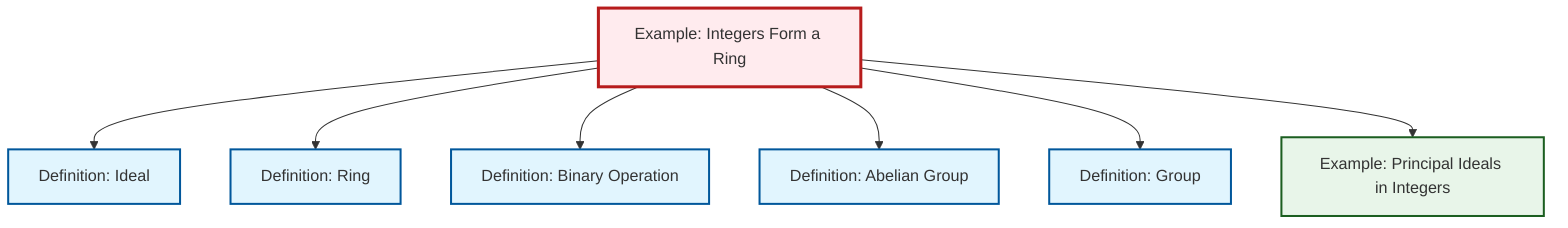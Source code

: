 graph TD
    classDef definition fill:#e1f5fe,stroke:#01579b,stroke-width:2px
    classDef theorem fill:#f3e5f5,stroke:#4a148c,stroke-width:2px
    classDef axiom fill:#fff3e0,stroke:#e65100,stroke-width:2px
    classDef example fill:#e8f5e9,stroke:#1b5e20,stroke-width:2px
    classDef current fill:#ffebee,stroke:#b71c1c,stroke-width:3px
    def-ideal["Definition: Ideal"]:::definition
    def-ring["Definition: Ring"]:::definition
    def-abelian-group["Definition: Abelian Group"]:::definition
    ex-principal-ideal["Example: Principal Ideals in Integers"]:::example
    def-binary-operation["Definition: Binary Operation"]:::definition
    def-group["Definition: Group"]:::definition
    ex-integers-ring["Example: Integers Form a Ring"]:::example
    ex-integers-ring --> def-ideal
    ex-integers-ring --> def-ring
    ex-integers-ring --> def-binary-operation
    ex-integers-ring --> def-abelian-group
    ex-integers-ring --> def-group
    ex-integers-ring --> ex-principal-ideal
    class ex-integers-ring current